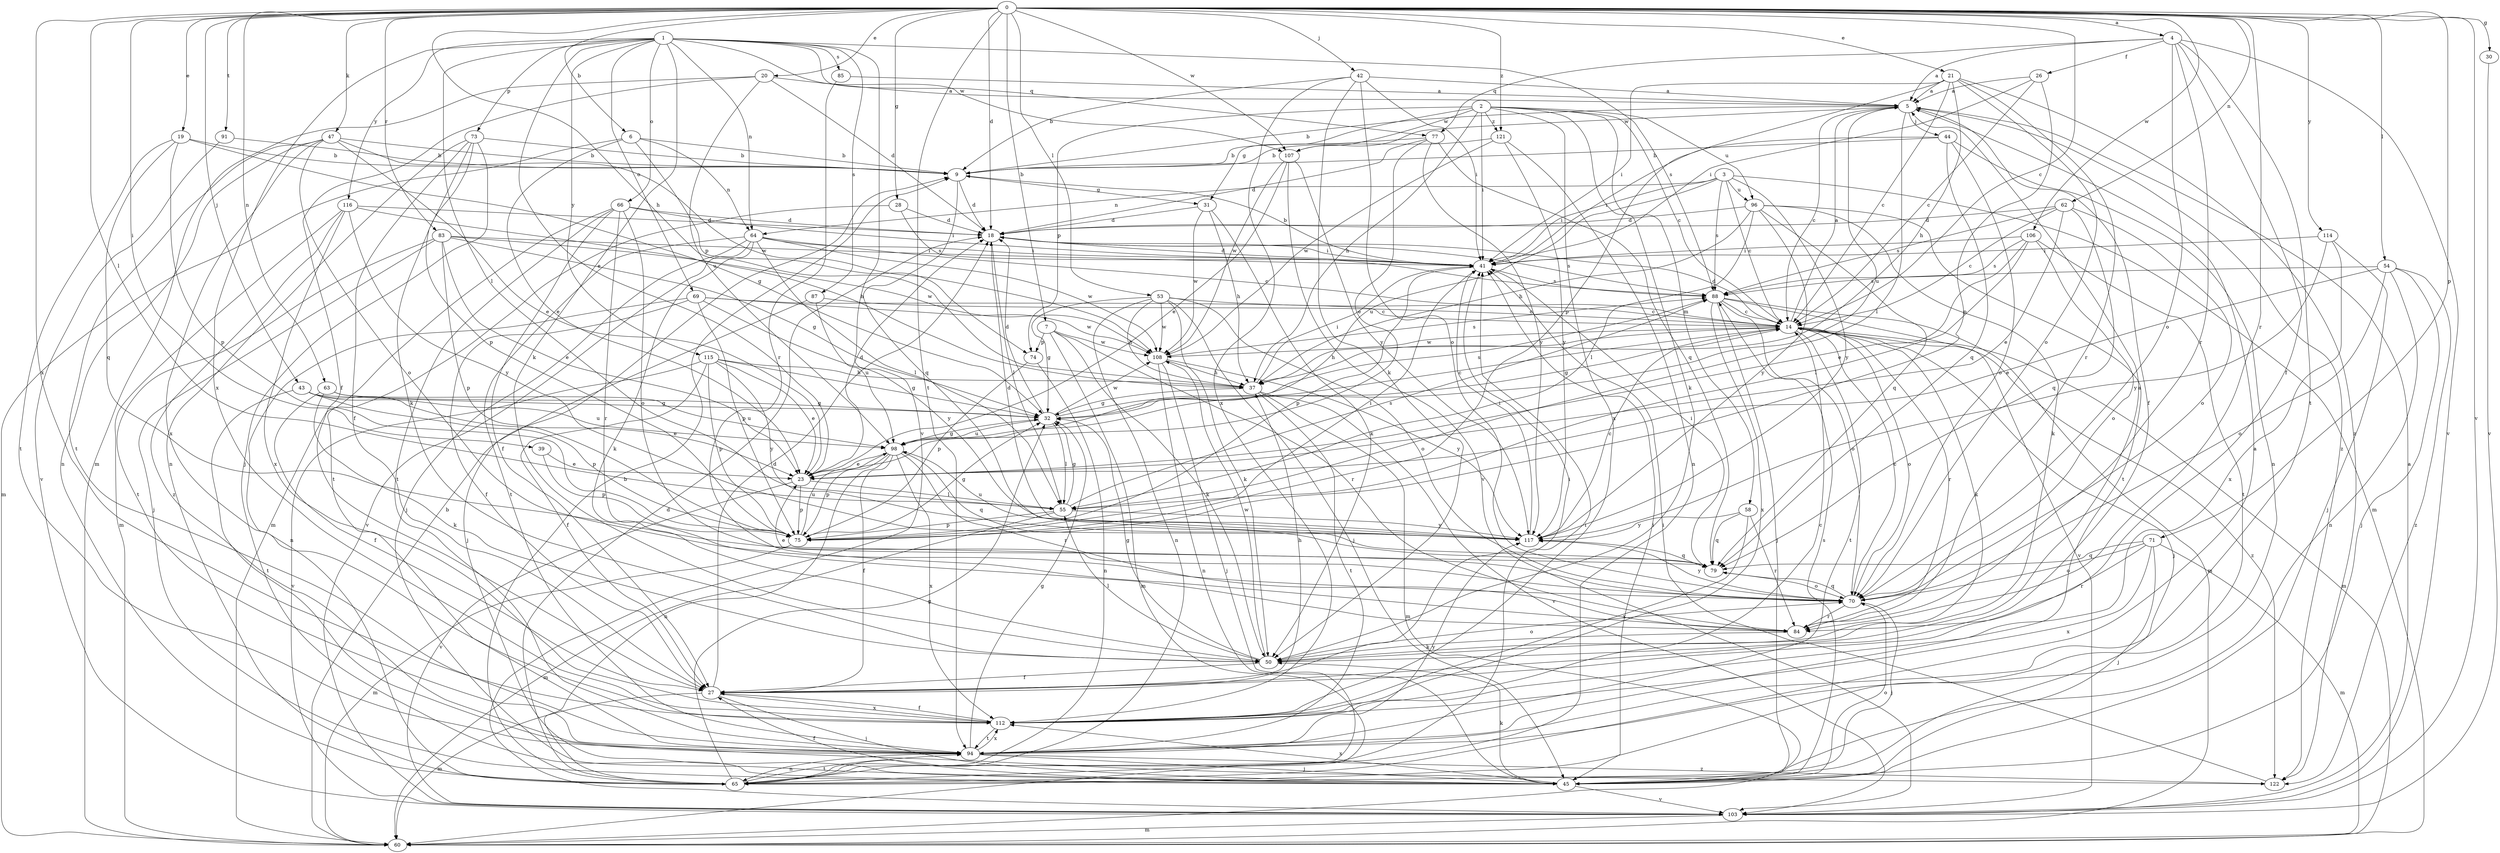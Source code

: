 strict digraph  {
0;
1;
2;
3;
4;
5;
6;
7;
9;
14;
18;
19;
20;
21;
23;
26;
27;
28;
30;
31;
32;
37;
39;
41;
42;
43;
44;
45;
47;
50;
53;
54;
55;
58;
60;
62;
63;
64;
65;
66;
69;
70;
71;
73;
74;
75;
77;
79;
83;
84;
85;
87;
88;
91;
94;
96;
98;
103;
106;
107;
108;
112;
114;
115;
116;
117;
121;
122;
0 -> 4  [label=a];
0 -> 6  [label=b];
0 -> 7  [label=b];
0 -> 14  [label=c];
0 -> 18  [label=d];
0 -> 19  [label=e];
0 -> 20  [label=e];
0 -> 21  [label=e];
0 -> 28  [label=g];
0 -> 30  [label=g];
0 -> 37  [label=h];
0 -> 39  [label=i];
0 -> 42  [label=j];
0 -> 43  [label=j];
0 -> 47  [label=k];
0 -> 53  [label=l];
0 -> 54  [label=l];
0 -> 55  [label=l];
0 -> 62  [label=n];
0 -> 63  [label=n];
0 -> 71  [label=p];
0 -> 83  [label=r];
0 -> 84  [label=r];
0 -> 91  [label=t];
0 -> 94  [label=t];
0 -> 103  [label=v];
0 -> 106  [label=w];
0 -> 107  [label=w];
0 -> 112  [label=x];
0 -> 114  [label=y];
0 -> 121  [label=z];
1 -> 23  [label=e];
1 -> 50  [label=k];
1 -> 55  [label=l];
1 -> 64  [label=n];
1 -> 66  [label=o];
1 -> 69  [label=o];
1 -> 73  [label=p];
1 -> 77  [label=q];
1 -> 85  [label=s];
1 -> 87  [label=s];
1 -> 88  [label=s];
1 -> 103  [label=v];
1 -> 107  [label=w];
1 -> 112  [label=x];
1 -> 115  [label=y];
1 -> 116  [label=y];
2 -> 14  [label=c];
2 -> 31  [label=g];
2 -> 37  [label=h];
2 -> 41  [label=i];
2 -> 50  [label=k];
2 -> 58  [label=m];
2 -> 74  [label=p];
2 -> 96  [label=u];
2 -> 107  [label=w];
2 -> 112  [label=x];
2 -> 121  [label=z];
3 -> 14  [label=c];
3 -> 41  [label=i];
3 -> 60  [label=m];
3 -> 64  [label=n];
3 -> 88  [label=s];
3 -> 96  [label=u];
3 -> 98  [label=u];
3 -> 117  [label=y];
4 -> 5  [label=a];
4 -> 26  [label=f];
4 -> 27  [label=f];
4 -> 70  [label=o];
4 -> 77  [label=q];
4 -> 84  [label=r];
4 -> 94  [label=t];
4 -> 103  [label=v];
5 -> 9  [label=b];
5 -> 14  [label=c];
5 -> 27  [label=f];
5 -> 44  [label=j];
5 -> 55  [label=l];
5 -> 98  [label=u];
5 -> 107  [label=w];
5 -> 122  [label=z];
6 -> 9  [label=b];
6 -> 23  [label=e];
6 -> 60  [label=m];
6 -> 64  [label=n];
6 -> 74  [label=p];
7 -> 50  [label=k];
7 -> 60  [label=m];
7 -> 74  [label=p];
7 -> 84  [label=r];
7 -> 108  [label=w];
9 -> 18  [label=d];
9 -> 31  [label=g];
9 -> 79  [label=q];
14 -> 5  [label=a];
14 -> 18  [label=d];
14 -> 32  [label=g];
14 -> 37  [label=h];
14 -> 45  [label=j];
14 -> 50  [label=k];
14 -> 60  [label=m];
14 -> 70  [label=o];
14 -> 84  [label=r];
14 -> 94  [label=t];
14 -> 108  [label=w];
14 -> 122  [label=z];
18 -> 41  [label=i];
18 -> 55  [label=l];
18 -> 88  [label=s];
19 -> 9  [label=b];
19 -> 32  [label=g];
19 -> 75  [label=p];
19 -> 79  [label=q];
19 -> 94  [label=t];
20 -> 5  [label=a];
20 -> 18  [label=d];
20 -> 27  [label=f];
20 -> 60  [label=m];
20 -> 98  [label=u];
21 -> 5  [label=a];
21 -> 14  [label=c];
21 -> 37  [label=h];
21 -> 41  [label=i];
21 -> 70  [label=o];
21 -> 75  [label=p];
21 -> 84  [label=r];
21 -> 122  [label=z];
23 -> 18  [label=d];
23 -> 55  [label=l];
23 -> 75  [label=p];
23 -> 103  [label=v];
26 -> 5  [label=a];
26 -> 14  [label=c];
26 -> 41  [label=i];
26 -> 75  [label=p];
27 -> 18  [label=d];
27 -> 37  [label=h];
27 -> 41  [label=i];
27 -> 45  [label=j];
27 -> 60  [label=m];
27 -> 112  [label=x];
28 -> 18  [label=d];
28 -> 88  [label=s];
28 -> 94  [label=t];
30 -> 103  [label=v];
31 -> 18  [label=d];
31 -> 37  [label=h];
31 -> 50  [label=k];
31 -> 108  [label=w];
32 -> 14  [label=c];
32 -> 18  [label=d];
32 -> 55  [label=l];
32 -> 88  [label=s];
32 -> 98  [label=u];
32 -> 108  [label=w];
37 -> 32  [label=g];
37 -> 41  [label=i];
37 -> 60  [label=m];
37 -> 94  [label=t];
37 -> 103  [label=v];
39 -> 23  [label=e];
39 -> 75  [label=p];
41 -> 9  [label=b];
41 -> 18  [label=d];
41 -> 75  [label=p];
41 -> 88  [label=s];
42 -> 5  [label=a];
42 -> 9  [label=b];
42 -> 41  [label=i];
42 -> 50  [label=k];
42 -> 70  [label=o];
42 -> 112  [label=x];
43 -> 23  [label=e];
43 -> 32  [label=g];
43 -> 75  [label=p];
43 -> 94  [label=t];
43 -> 98  [label=u];
44 -> 9  [label=b];
44 -> 41  [label=i];
44 -> 65  [label=n];
44 -> 70  [label=o];
44 -> 79  [label=q];
45 -> 27  [label=f];
45 -> 41  [label=i];
45 -> 50  [label=k];
45 -> 70  [label=o];
45 -> 88  [label=s];
45 -> 103  [label=v];
45 -> 112  [label=x];
47 -> 9  [label=b];
47 -> 23  [label=e];
47 -> 65  [label=n];
47 -> 70  [label=o];
47 -> 94  [label=t];
47 -> 108  [label=w];
47 -> 112  [label=x];
50 -> 5  [label=a];
50 -> 27  [label=f];
50 -> 32  [label=g];
50 -> 55  [label=l];
50 -> 70  [label=o];
50 -> 108  [label=w];
53 -> 14  [label=c];
53 -> 32  [label=g];
53 -> 37  [label=h];
53 -> 45  [label=j];
53 -> 50  [label=k];
53 -> 65  [label=n];
53 -> 70  [label=o];
53 -> 108  [label=w];
54 -> 23  [label=e];
54 -> 45  [label=j];
54 -> 65  [label=n];
54 -> 70  [label=o];
54 -> 88  [label=s];
54 -> 122  [label=z];
55 -> 32  [label=g];
55 -> 60  [label=m];
55 -> 75  [label=p];
55 -> 88  [label=s];
55 -> 117  [label=y];
58 -> 79  [label=q];
58 -> 84  [label=r];
58 -> 112  [label=x];
58 -> 117  [label=y];
60 -> 9  [label=b];
62 -> 14  [label=c];
62 -> 18  [label=d];
62 -> 23  [label=e];
62 -> 70  [label=o];
62 -> 79  [label=q];
62 -> 88  [label=s];
63 -> 27  [label=f];
63 -> 32  [label=g];
63 -> 50  [label=k];
63 -> 98  [label=u];
64 -> 14  [label=c];
64 -> 41  [label=i];
64 -> 45  [label=j];
64 -> 50  [label=k];
64 -> 55  [label=l];
64 -> 94  [label=t];
64 -> 103  [label=v];
64 -> 108  [label=w];
65 -> 5  [label=a];
65 -> 9  [label=b];
65 -> 18  [label=d];
65 -> 32  [label=g];
65 -> 41  [label=i];
65 -> 94  [label=t];
66 -> 18  [label=d];
66 -> 27  [label=f];
66 -> 41  [label=i];
66 -> 60  [label=m];
66 -> 70  [label=o];
66 -> 84  [label=r];
66 -> 94  [label=t];
69 -> 14  [label=c];
69 -> 27  [label=f];
69 -> 65  [label=n];
69 -> 75  [label=p];
69 -> 108  [label=w];
69 -> 117  [label=y];
70 -> 14  [label=c];
70 -> 23  [label=e];
70 -> 45  [label=j];
70 -> 79  [label=q];
70 -> 84  [label=r];
70 -> 117  [label=y];
71 -> 45  [label=j];
71 -> 60  [label=m];
71 -> 70  [label=o];
71 -> 79  [label=q];
71 -> 84  [label=r];
71 -> 112  [label=x];
73 -> 9  [label=b];
73 -> 27  [label=f];
73 -> 45  [label=j];
73 -> 50  [label=k];
73 -> 65  [label=n];
73 -> 75  [label=p];
74 -> 65  [label=n];
74 -> 75  [label=p];
75 -> 32  [label=g];
75 -> 41  [label=i];
75 -> 60  [label=m];
75 -> 98  [label=u];
77 -> 9  [label=b];
77 -> 18  [label=d];
77 -> 23  [label=e];
77 -> 79  [label=q];
77 -> 117  [label=y];
79 -> 41  [label=i];
79 -> 70  [label=o];
83 -> 23  [label=e];
83 -> 32  [label=g];
83 -> 41  [label=i];
83 -> 45  [label=j];
83 -> 75  [label=p];
83 -> 94  [label=t];
83 -> 108  [label=w];
84 -> 50  [label=k];
85 -> 5  [label=a];
85 -> 84  [label=r];
87 -> 14  [label=c];
87 -> 45  [label=j];
87 -> 98  [label=u];
88 -> 14  [label=c];
88 -> 45  [label=j];
88 -> 60  [label=m];
88 -> 70  [label=o];
88 -> 103  [label=v];
88 -> 112  [label=x];
91 -> 9  [label=b];
91 -> 103  [label=v];
94 -> 32  [label=g];
94 -> 45  [label=j];
94 -> 65  [label=n];
94 -> 112  [label=x];
94 -> 117  [label=y];
94 -> 122  [label=z];
96 -> 18  [label=d];
96 -> 37  [label=h];
96 -> 50  [label=k];
96 -> 55  [label=l];
96 -> 79  [label=q];
96 -> 94  [label=t];
96 -> 117  [label=y];
98 -> 23  [label=e];
98 -> 27  [label=f];
98 -> 32  [label=g];
98 -> 65  [label=n];
98 -> 75  [label=p];
98 -> 79  [label=q];
98 -> 84  [label=r];
98 -> 112  [label=x];
103 -> 5  [label=a];
103 -> 60  [label=m];
106 -> 23  [label=e];
106 -> 41  [label=i];
106 -> 55  [label=l];
106 -> 70  [label=o];
106 -> 88  [label=s];
106 -> 94  [label=t];
107 -> 23  [label=e];
107 -> 103  [label=v];
107 -> 108  [label=w];
107 -> 117  [label=y];
108 -> 37  [label=h];
108 -> 45  [label=j];
108 -> 65  [label=n];
108 -> 88  [label=s];
108 -> 117  [label=y];
112 -> 14  [label=c];
112 -> 27  [label=f];
112 -> 94  [label=t];
114 -> 41  [label=i];
114 -> 45  [label=j];
114 -> 112  [label=x];
114 -> 117  [label=y];
115 -> 23  [label=e];
115 -> 27  [label=f];
115 -> 32  [label=g];
115 -> 37  [label=h];
115 -> 75  [label=p];
115 -> 103  [label=v];
115 -> 117  [label=y];
116 -> 18  [label=d];
116 -> 37  [label=h];
116 -> 60  [label=m];
116 -> 112  [label=x];
116 -> 117  [label=y];
116 -> 122  [label=z];
117 -> 14  [label=c];
117 -> 18  [label=d];
117 -> 41  [label=i];
117 -> 79  [label=q];
117 -> 98  [label=u];
121 -> 9  [label=b];
121 -> 65  [label=n];
121 -> 108  [label=w];
121 -> 117  [label=y];
122 -> 41  [label=i];
}
